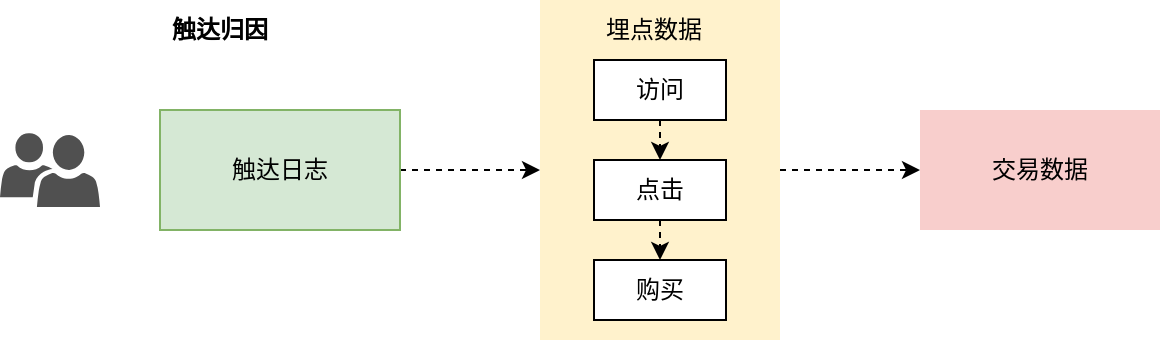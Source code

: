 <mxfile version="20.8.23" type="github">
  <diagram name="第 1 页" id="XRB03xl3J-LovOGTKf1S">
    <mxGraphModel dx="794" dy="515" grid="1" gridSize="10" guides="1" tooltips="1" connect="1" arrows="1" fold="1" page="1" pageScale="1" pageWidth="827" pageHeight="1169" math="0" shadow="0">
      <root>
        <mxCell id="0" />
        <mxCell id="1" parent="0" />
        <mxCell id="d_3fRBbeIFmbs4PP51If-1" value="" style="pointerEvents=1;shadow=0;dashed=0;html=1;strokeColor=none;labelPosition=center;verticalLabelPosition=bottom;verticalAlign=top;align=center;fillColor=#505050;shape=mxgraph.mscae.intune.user_group;hachureGap=4;fontFamily=Architects Daughter;fontSource=https%3A%2F%2Ffonts.googleapis.com%2Fcss%3Ffamily%3DArchitects%2BDaughter;fontSize=20;" parent="1" vertex="1">
          <mxGeometry x="70" y="176.5" width="50" height="37" as="geometry" />
        </mxCell>
        <mxCell id="d_3fRBbeIFmbs4PP51If-8" style="edgeStyle=orthogonalEdgeStyle;rounded=0;orthogonalLoop=1;jettySize=auto;html=1;exitX=1;exitY=0.5;exitDx=0;exitDy=0;dashed=1;" parent="1" source="d_3fRBbeIFmbs4PP51If-5" target="d_3fRBbeIFmbs4PP51If-6" edge="1">
          <mxGeometry relative="1" as="geometry" />
        </mxCell>
        <mxCell id="d_3fRBbeIFmbs4PP51If-5" value="触达日志" style="rounded=0;whiteSpace=wrap;html=1;strokeColor=#82b366;fillColor=#d5e8d4;" parent="1" vertex="1">
          <mxGeometry x="150" y="165" width="120" height="60" as="geometry" />
        </mxCell>
        <mxCell id="d_3fRBbeIFmbs4PP51If-9" style="edgeStyle=orthogonalEdgeStyle;rounded=0;orthogonalLoop=1;jettySize=auto;html=1;exitX=1;exitY=0.5;exitDx=0;exitDy=0;dashed=1;" parent="1" source="d_3fRBbeIFmbs4PP51If-6" target="d_3fRBbeIFmbs4PP51If-7" edge="1">
          <mxGeometry relative="1" as="geometry" />
        </mxCell>
        <mxCell id="d_3fRBbeIFmbs4PP51If-6" value="" style="rounded=0;whiteSpace=wrap;html=1;fillColor=#fff2cc;strokeColor=none;" parent="1" vertex="1">
          <mxGeometry x="340" y="110" width="120" height="170" as="geometry" />
        </mxCell>
        <mxCell id="d_3fRBbeIFmbs4PP51If-7" value="交易数据" style="rounded=0;whiteSpace=wrap;html=1;strokeColor=none;fillColor=#f8cecc;" parent="1" vertex="1">
          <mxGeometry x="530" y="165" width="120" height="60" as="geometry" />
        </mxCell>
        <mxCell id="d_3fRBbeIFmbs4PP51If-15" style="edgeStyle=orthogonalEdgeStyle;rounded=0;orthogonalLoop=1;jettySize=auto;html=1;exitX=0.5;exitY=1;exitDx=0;exitDy=0;entryX=0.5;entryY=0;entryDx=0;entryDy=0;dashed=1;" parent="1" source="d_3fRBbeIFmbs4PP51If-11" target="d_3fRBbeIFmbs4PP51If-12" edge="1">
          <mxGeometry relative="1" as="geometry" />
        </mxCell>
        <mxCell id="d_3fRBbeIFmbs4PP51If-11" value="访问" style="rounded=0;whiteSpace=wrap;html=1;" parent="1" vertex="1">
          <mxGeometry x="367" y="140" width="66" height="30" as="geometry" />
        </mxCell>
        <mxCell id="d_3fRBbeIFmbs4PP51If-16" style="edgeStyle=orthogonalEdgeStyle;rounded=0;orthogonalLoop=1;jettySize=auto;html=1;exitX=0.5;exitY=1;exitDx=0;exitDy=0;entryX=0.5;entryY=0;entryDx=0;entryDy=0;dashed=1;" parent="1" source="d_3fRBbeIFmbs4PP51If-12" target="d_3fRBbeIFmbs4PP51If-13" edge="1">
          <mxGeometry relative="1" as="geometry" />
        </mxCell>
        <mxCell id="d_3fRBbeIFmbs4PP51If-12" value="点击" style="rounded=0;whiteSpace=wrap;html=1;" parent="1" vertex="1">
          <mxGeometry x="367" y="190" width="66" height="30" as="geometry" />
        </mxCell>
        <mxCell id="d_3fRBbeIFmbs4PP51If-13" value="购买" style="rounded=0;whiteSpace=wrap;html=1;" parent="1" vertex="1">
          <mxGeometry x="367" y="240" width="66" height="30" as="geometry" />
        </mxCell>
        <mxCell id="d_3fRBbeIFmbs4PP51If-14" value="埋点数据" style="text;html=1;strokeColor=none;fillColor=none;align=center;verticalAlign=middle;whiteSpace=wrap;rounded=0;" parent="1" vertex="1">
          <mxGeometry x="367" y="110" width="60" height="30" as="geometry" />
        </mxCell>
        <mxCell id="d_3fRBbeIFmbs4PP51If-21" value="&lt;b&gt;触达归因&lt;/b&gt;" style="text;html=1;strokeColor=none;fillColor=none;align=center;verticalAlign=middle;whiteSpace=wrap;rounded=0;" parent="1" vertex="1">
          <mxGeometry x="150" y="110" width="60" height="30" as="geometry" />
        </mxCell>
      </root>
    </mxGraphModel>
  </diagram>
</mxfile>
